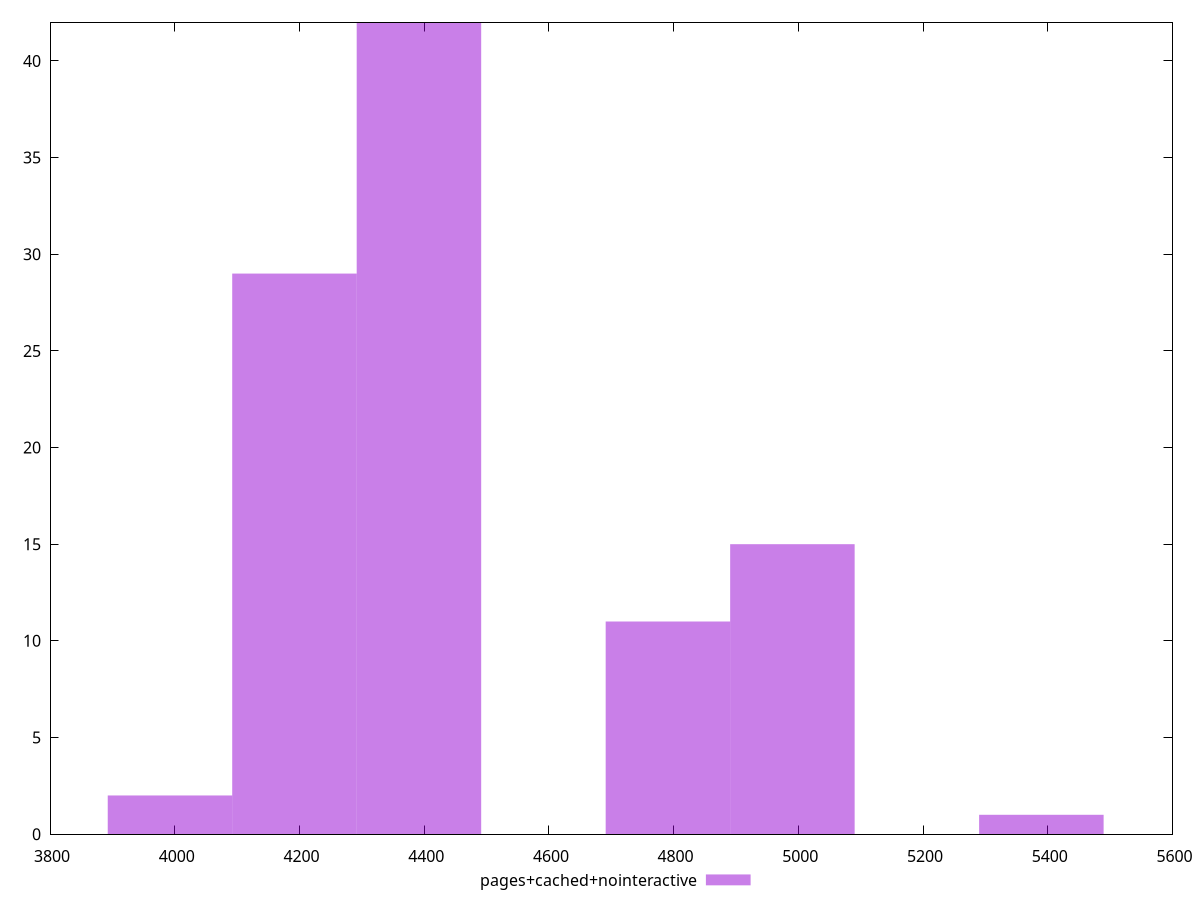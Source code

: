 $_pagesCachedNointeractive <<EOF
4790.866615538422 11
4192.008288596119 29
4990.486057852522 15
4391.62773091022 42
3992.3888462820178 2
5389.724942480724 1
EOF
set key outside below
set terminal pngcairo
set output "report_00005_2020-11-02T22-26-11.212Z/speed-index/pages+cached+nointeractive//raw_hist.png"
set yrange [0:42]
set boxwidth 199.6194423141009
set style fill transparent solid 0.5 noborder
plot $_pagesCachedNointeractive title "pages+cached+nointeractive" with boxes ,